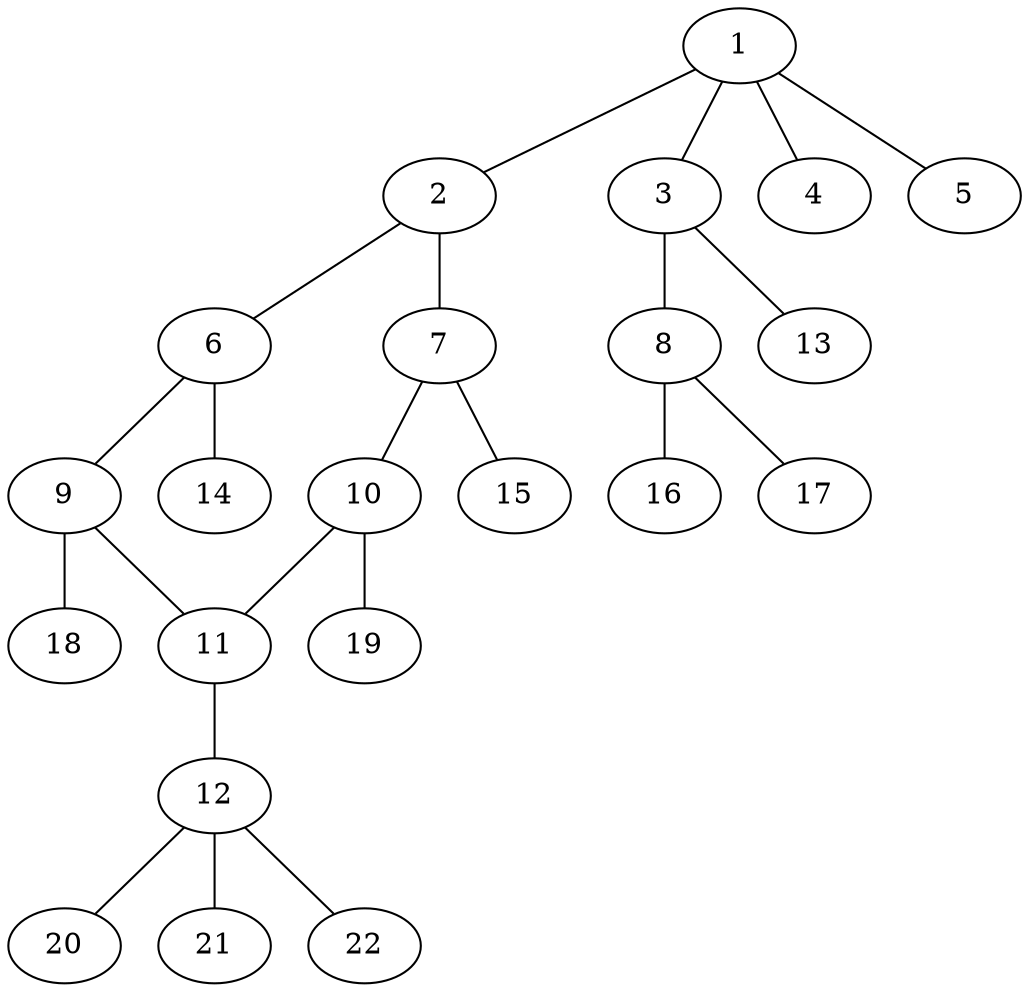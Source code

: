 graph molecule_2939 {
	1	 [chem=S];
	2	 [chem=C];
	1 -- 2	 [valence=1];
	3	 [chem=N];
	1 -- 3	 [valence=1];
	4	 [chem=O];
	1 -- 4	 [valence=2];
	5	 [chem=O];
	1 -- 5	 [valence=2];
	6	 [chem=C];
	2 -- 6	 [valence=2];
	7	 [chem=C];
	2 -- 7	 [valence=1];
	8	 [chem=N];
	3 -- 8	 [valence=1];
	13	 [chem=H];
	3 -- 13	 [valence=1];
	9	 [chem=C];
	6 -- 9	 [valence=1];
	14	 [chem=H];
	6 -- 14	 [valence=1];
	10	 [chem=C];
	7 -- 10	 [valence=2];
	15	 [chem=H];
	7 -- 15	 [valence=1];
	16	 [chem=H];
	8 -- 16	 [valence=1];
	17	 [chem=H];
	8 -- 17	 [valence=1];
	11	 [chem=C];
	9 -- 11	 [valence=2];
	18	 [chem=H];
	9 -- 18	 [valence=1];
	10 -- 11	 [valence=1];
	19	 [chem=H];
	10 -- 19	 [valence=1];
	12	 [chem=C];
	11 -- 12	 [valence=1];
	20	 [chem=H];
	12 -- 20	 [valence=1];
	21	 [chem=H];
	12 -- 21	 [valence=1];
	22	 [chem=H];
	12 -- 22	 [valence=1];
}
